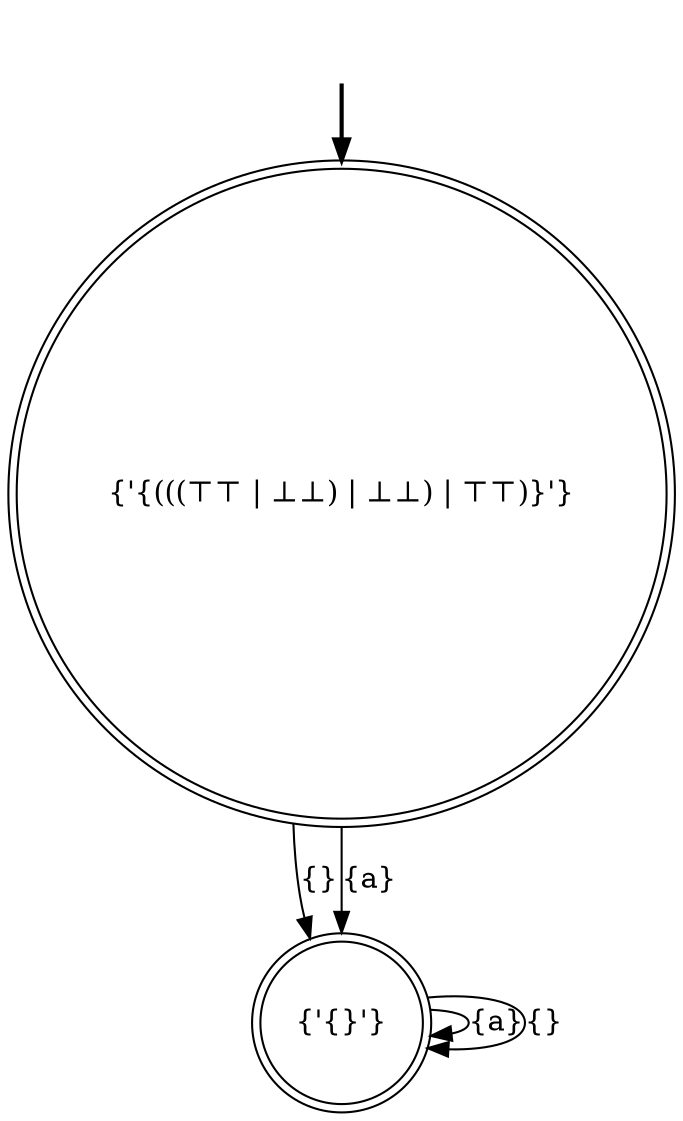 digraph {
	fake [style=invisible]
	"{'{}'}" [shape=doublecircle]
	"{'{(((⊤⊤ | ⊥⊥) | ⊥⊥) | ⊤⊤)}'}" [root=true shape=doublecircle]
	fake -> "{'{(((⊤⊤ | ⊥⊥) | ⊥⊥) | ⊤⊤)}'}" [style=bold]
	"{'{}'}" -> "{'{}'}" [label="{a}"]
	"{'{}'}" -> "{'{}'}" [label="{}"]
	"{'{(((⊤⊤ | ⊥⊥) | ⊥⊥) | ⊤⊤)}'}" -> "{'{}'}" [label="{}"]
	"{'{(((⊤⊤ | ⊥⊥) | ⊥⊥) | ⊤⊤)}'}" -> "{'{}'}" [label="{a}"]
}
